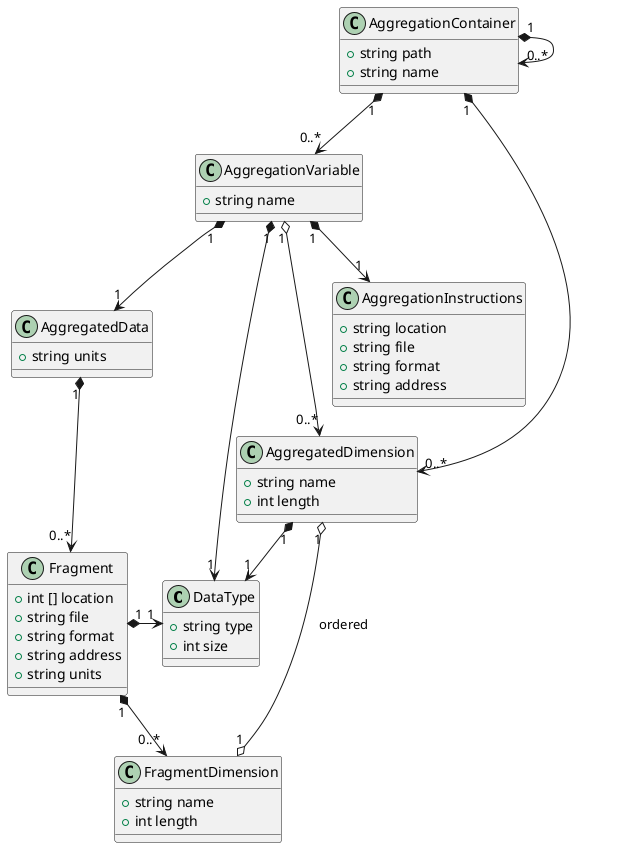 @startuml

class DataType {
    +string type
    +int size
}

class Fragment {
    +int [] location
    +string file
    +string format
    +string address
    +string units
}

class AggregatedData {
    +string units
}

class AggregationInstructions {
    +string location
    +string file
    +string format
    +string address
}

class AggregatedDimension {
    +string name
    +int length
}

class FragmentDimension {
    +string name
    +int length
}

class AggregationVariable {
    +string name
}

class AggregationContainer {
    +string path
    +string name
}

AggregationVariable "1" o--> "0..*" AggregatedDimension
AggregationVariable "1" *--> "1" AggregatedData
AggregatedData "1" *--> "0..*" Fragment
Fragment "1" *--> "0..*" FragmentDimension
AggregatedDimension "1" o--o "1" FragmentDimension : ordered
AggregatedDimension "1" *-> "1" DataType
AggregationVariable "1" *--> "1" AggregationInstructions
AggregationVariable "1" *-> "1" DataType
Fragment "1" *-> "1" DataType
AggregationContainer "1" *--> "0..*" AggregationVariable
AggregationContainer "1" *--> "0..*" AggregatedDimension
AggregationContainer "1" *--> "0..*" AggregationContainer
@enduml
